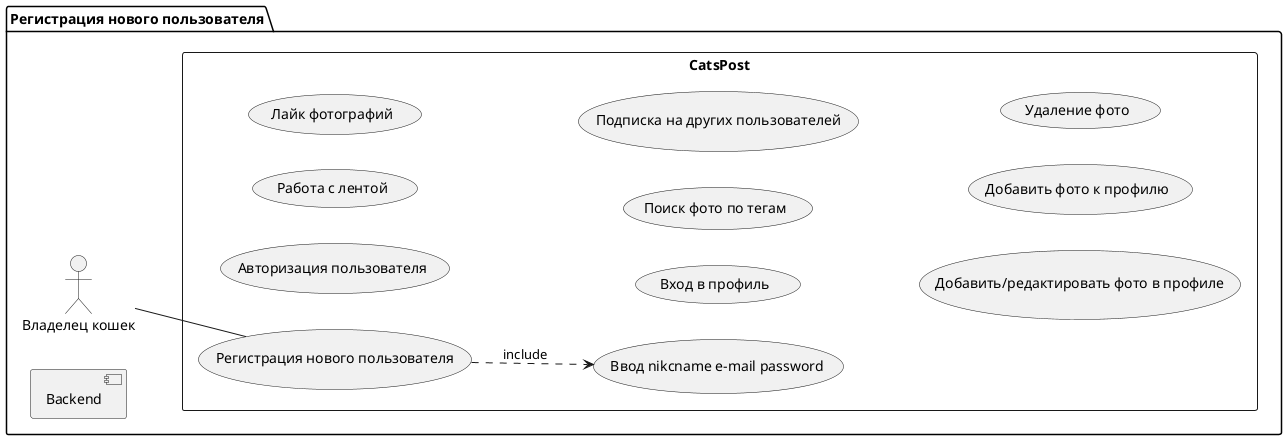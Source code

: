 @startuml
left to right direction

package "Регистрация нового пользователя" as usecase {
  Actor "Владелец кошек" as User
  [Backend] as Backend
  rectangle CatsPost {
    usecase "Регистрация нового пользователя" as Sign
    usecase "Ввод nikcname e-mail password" as In
    usecase "Авторизация пользователя" as Auth
    usecase "Работа с лентой" as Feed
    usecase "Лайк фотографий" as like
    usecase "Вход в профиль" as Profile
    usecase "Поиск фото по тегам" as Serch
    usecase "Подписка на других пользователей" as Follow
    usecase "Добавить/редактировать фото в профиле" as photoAddPhoto
    usecase "Добавить фото к профилю" as photoAddPhotoProfile
    usecase "Удаление фото" as deletePhoto
  }
User -- Sign
Sign ..> In :include
}
@enduml